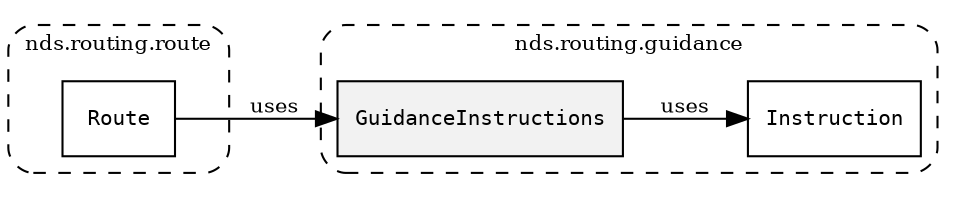 /**
 * This dot file creates symbol collaboration diagram for GuidanceInstructions.
 */
digraph ZSERIO
{
    node [shape=box, fontsize=10];
    rankdir="LR";
    fontsize=10;
    tooltip="GuidanceInstructions collaboration diagram";

    subgraph "cluster_nds.routing.guidance"
    {
        style="dashed, rounded";
        label="nds.routing.guidance";
        tooltip="Package nds.routing.guidance";
        href="../../../content/packages/nds.routing.guidance.html#Package-nds-routing-guidance";
        target="_parent";

        "GuidanceInstructions" [style="filled", fillcolor="#0000000D", target="_parent", label=<<font face="monospace"><table align="center" border="0" cellspacing="0" cellpadding="0"><tr><td href="../../../content/packages/nds.routing.guidance.html#Structure-GuidanceInstructions" title="Structure defined in nds.routing.guidance">GuidanceInstructions</td></tr></table></font>>];
        "Instruction" [target="_parent", label=<<font face="monospace"><table align="center" border="0" cellspacing="0" cellpadding="0"><tr><td href="../../../content/packages/nds.routing.guidance.html#Structure-Instruction" title="Structure defined in nds.routing.guidance">Instruction</td></tr></table></font>>];
    }

    subgraph "cluster_nds.routing.route"
    {
        style="dashed, rounded";
        label="nds.routing.route";
        tooltip="Package nds.routing.route";
        href="../../../content/packages/nds.routing.route.html#Package-nds-routing-route";
        target="_parent";

        "Route" [target="_parent", label=<<font face="monospace"><table align="center" border="0" cellspacing="0" cellpadding="0"><tr><td href="../../../content/packages/nds.routing.route.html#Structure-Route" title="Structure defined in nds.routing.route">Route</td></tr></table></font>>];
    }

    "GuidanceInstructions" -> "Instruction" [label="uses", fontsize=10];
    "Route" -> "GuidanceInstructions" [label="uses", fontsize=10];
}

